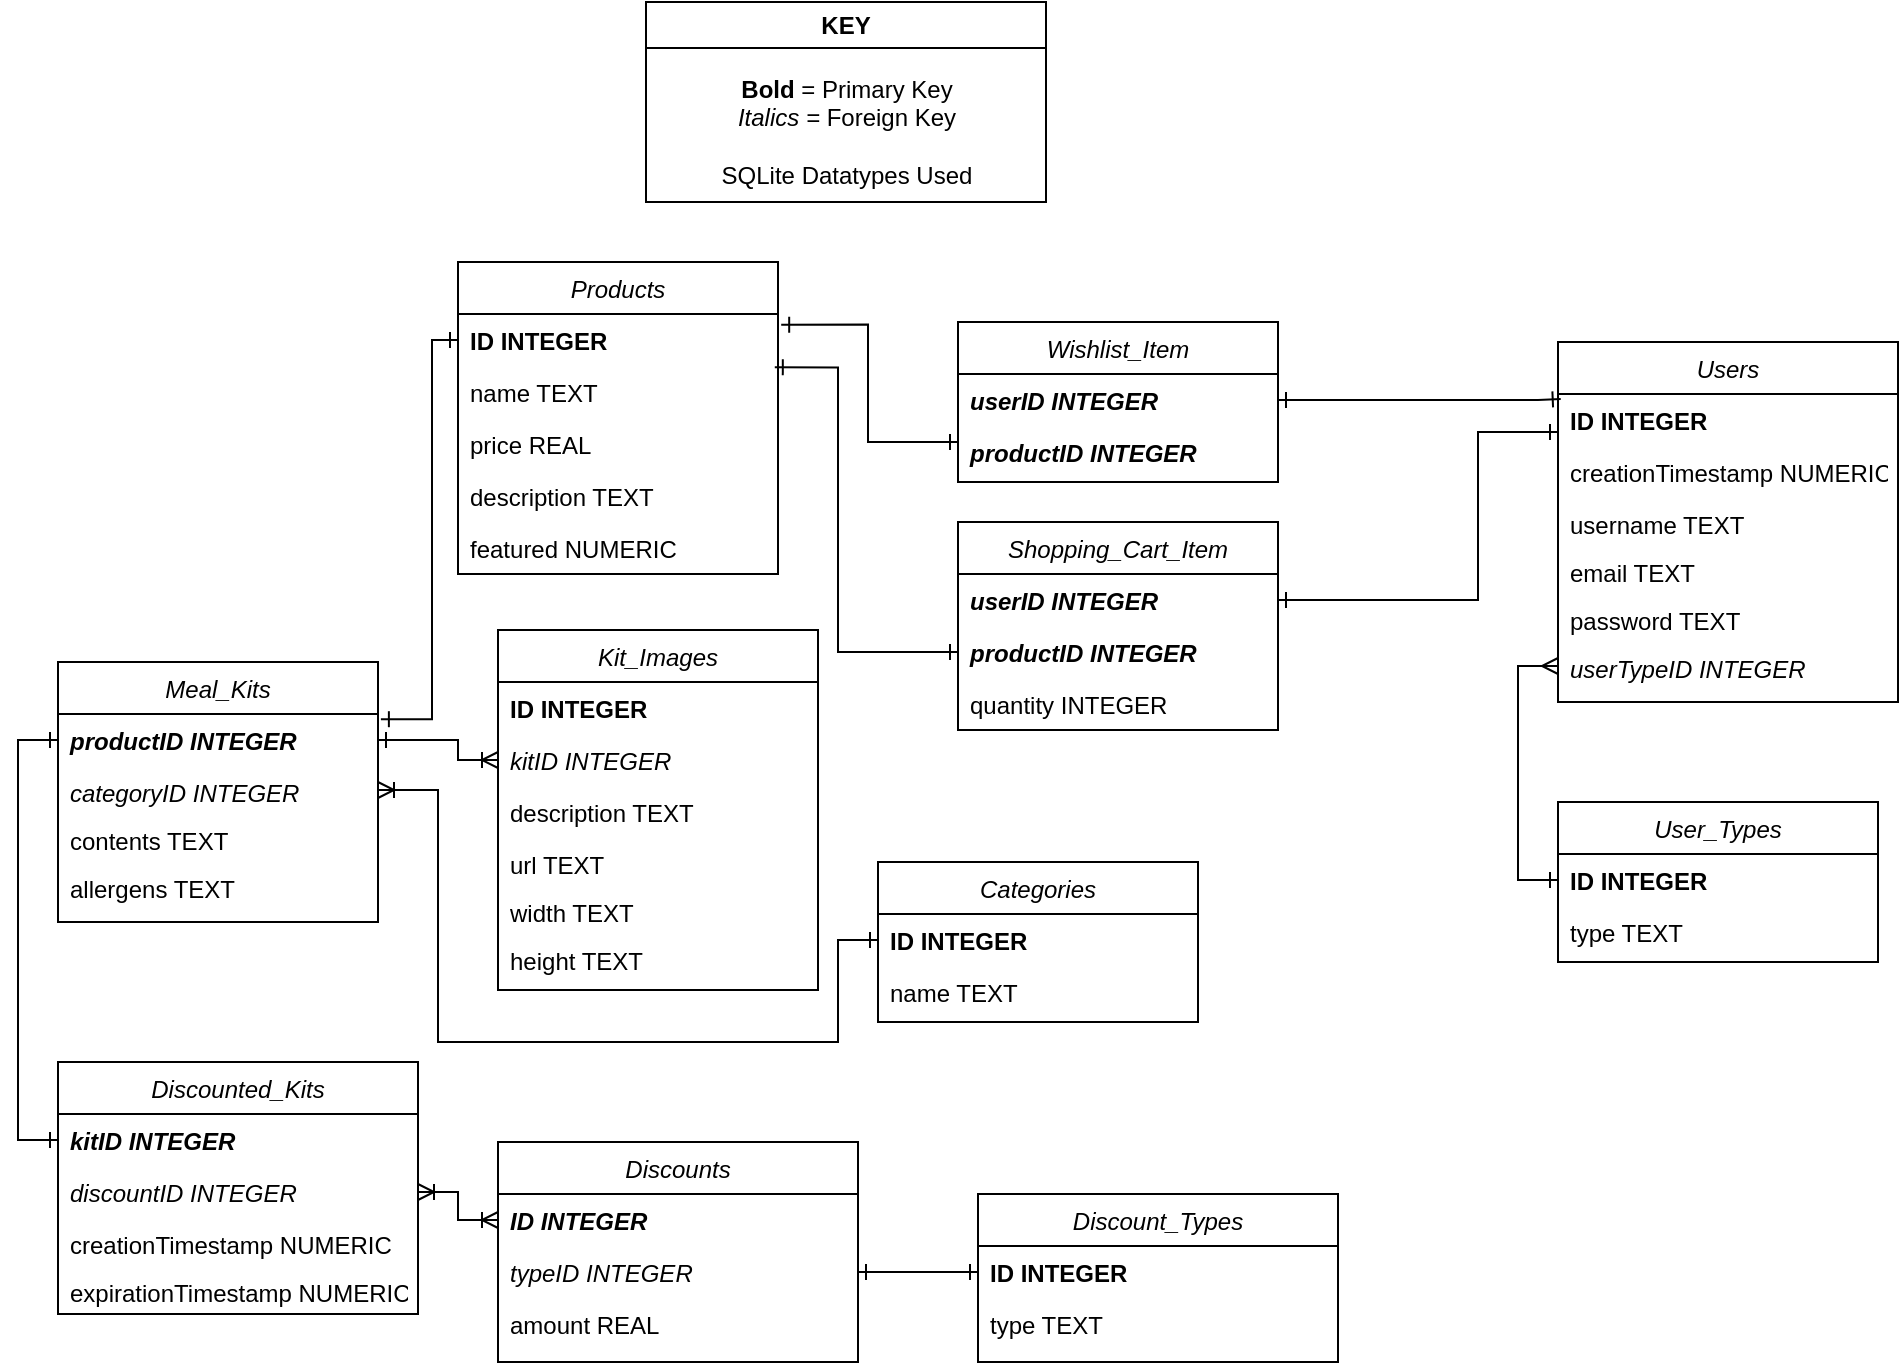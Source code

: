 <mxfile version="24.7.17">
  <diagram id="C5RBs43oDa-KdzZeNtuy" name="Page-1">
    <mxGraphModel dx="1517" dy="486" grid="1" gridSize="10" guides="1" tooltips="1" connect="1" arrows="1" fold="1" page="1" pageScale="1" pageWidth="827" pageHeight="1169" math="0" shadow="0">
      <root>
        <mxCell id="WIyWlLk6GJQsqaUBKTNV-0" />
        <mxCell id="WIyWlLk6GJQsqaUBKTNV-1" parent="WIyWlLk6GJQsqaUBKTNV-0" />
        <mxCell id="zkfFHV4jXpPFQw0GAbJ--0" value="Users" style="swimlane;fontStyle=2;align=center;verticalAlign=top;childLayout=stackLayout;horizontal=1;startSize=26;horizontalStack=0;resizeParent=1;resizeLast=0;collapsible=1;marginBottom=0;rounded=0;shadow=0;strokeWidth=1;" parent="WIyWlLk6GJQsqaUBKTNV-1" vertex="1">
          <mxGeometry x="770" y="180" width="170" height="180" as="geometry">
            <mxRectangle x="230" y="140" width="160" height="26" as="alternateBounds" />
          </mxGeometry>
        </mxCell>
        <mxCell id="zkfFHV4jXpPFQw0GAbJ--1" value="ID INTEGER" style="text;align=left;verticalAlign=top;spacingLeft=4;spacingRight=4;overflow=hidden;rotatable=0;points=[[0,0.5],[1,0.5]];portConstraint=eastwest;fontStyle=1" parent="zkfFHV4jXpPFQw0GAbJ--0" vertex="1">
          <mxGeometry y="26" width="170" height="26" as="geometry" />
        </mxCell>
        <mxCell id="zkfFHV4jXpPFQw0GAbJ--2" value="creationTimestamp NUMERIC" style="text;align=left;verticalAlign=top;spacingLeft=4;spacingRight=4;overflow=hidden;rotatable=0;points=[[0,0.5],[1,0.5]];portConstraint=eastwest;rounded=0;shadow=0;html=0;" parent="zkfFHV4jXpPFQw0GAbJ--0" vertex="1">
          <mxGeometry y="52" width="170" height="26" as="geometry" />
        </mxCell>
        <mxCell id="zkfFHV4jXpPFQw0GAbJ--3" value="username TEXT" style="text;align=left;verticalAlign=top;spacingLeft=4;spacingRight=4;overflow=hidden;rotatable=0;points=[[0,0.5],[1,0.5]];portConstraint=eastwest;rounded=0;shadow=0;html=0;" parent="zkfFHV4jXpPFQw0GAbJ--0" vertex="1">
          <mxGeometry y="78" width="170" height="24" as="geometry" />
        </mxCell>
        <mxCell id="zX4dNJxSZJSyG4nm-eYP-0" value="email TEXT" style="text;align=left;verticalAlign=top;spacingLeft=4;spacingRight=4;overflow=hidden;rotatable=0;points=[[0,0.5],[1,0.5]];portConstraint=eastwest;rounded=0;shadow=0;html=0;" parent="zkfFHV4jXpPFQw0GAbJ--0" vertex="1">
          <mxGeometry y="102" width="170" height="24" as="geometry" />
        </mxCell>
        <mxCell id="zX4dNJxSZJSyG4nm-eYP-1" value="password TEXT" style="text;align=left;verticalAlign=top;spacingLeft=4;spacingRight=4;overflow=hidden;rotatable=0;points=[[0,0.5],[1,0.5]];portConstraint=eastwest;rounded=0;shadow=0;html=0;" parent="zkfFHV4jXpPFQw0GAbJ--0" vertex="1">
          <mxGeometry y="126" width="170" height="24" as="geometry" />
        </mxCell>
        <mxCell id="zX4dNJxSZJSyG4nm-eYP-8" value="userTypeID INTEGER" style="text;align=left;verticalAlign=top;spacingLeft=4;spacingRight=4;overflow=hidden;rotatable=0;points=[[0,0.5],[1,0.5]];portConstraint=eastwest;rounded=0;shadow=0;html=0;fontStyle=2" parent="zkfFHV4jXpPFQw0GAbJ--0" vertex="1">
          <mxGeometry y="150" width="170" height="24" as="geometry" />
        </mxCell>
        <mxCell id="zX4dNJxSZJSyG4nm-eYP-2" value="Categories" style="swimlane;fontStyle=2;align=center;verticalAlign=top;childLayout=stackLayout;horizontal=1;startSize=26;horizontalStack=0;resizeParent=1;resizeLast=0;collapsible=1;marginBottom=0;rounded=0;shadow=0;strokeWidth=1;" parent="WIyWlLk6GJQsqaUBKTNV-1" vertex="1">
          <mxGeometry x="430" y="440" width="160" height="80" as="geometry">
            <mxRectangle x="230" y="140" width="160" height="26" as="alternateBounds" />
          </mxGeometry>
        </mxCell>
        <mxCell id="zX4dNJxSZJSyG4nm-eYP-3" value="ID INTEGER" style="text;align=left;verticalAlign=top;spacingLeft=4;spacingRight=4;overflow=hidden;rotatable=0;points=[[0,0.5],[1,0.5]];portConstraint=eastwest;fontStyle=1" parent="zX4dNJxSZJSyG4nm-eYP-2" vertex="1">
          <mxGeometry y="26" width="160" height="26" as="geometry" />
        </mxCell>
        <mxCell id="zX4dNJxSZJSyG4nm-eYP-4" value="name TEXT" style="text;align=left;verticalAlign=top;spacingLeft=4;spacingRight=4;overflow=hidden;rotatable=0;points=[[0,0.5],[1,0.5]];portConstraint=eastwest;rounded=0;shadow=0;html=0;" parent="zX4dNJxSZJSyG4nm-eYP-2" vertex="1">
          <mxGeometry y="52" width="160" height="26" as="geometry" />
        </mxCell>
        <mxCell id="zX4dNJxSZJSyG4nm-eYP-9" value="Meal_Kits" style="swimlane;fontStyle=2;align=center;verticalAlign=top;childLayout=stackLayout;horizontal=1;startSize=26;horizontalStack=0;resizeParent=1;resizeLast=0;collapsible=1;marginBottom=0;rounded=0;shadow=0;strokeWidth=1;" parent="WIyWlLk6GJQsqaUBKTNV-1" vertex="1">
          <mxGeometry x="20" y="340" width="160" height="130" as="geometry">
            <mxRectangle x="220" y="310" width="160" height="26" as="alternateBounds" />
          </mxGeometry>
        </mxCell>
        <mxCell id="zX4dNJxSZJSyG4nm-eYP-10" value="productID INTEGER" style="text;align=left;verticalAlign=top;spacingLeft=4;spacingRight=4;overflow=hidden;rotatable=0;points=[[0,0.5],[1,0.5]];portConstraint=eastwest;fontStyle=3" parent="zX4dNJxSZJSyG4nm-eYP-9" vertex="1">
          <mxGeometry y="26" width="160" height="26" as="geometry" />
        </mxCell>
        <mxCell id="zX4dNJxSZJSyG4nm-eYP-14" value="categoryID INTEGER" style="text;align=left;verticalAlign=top;spacingLeft=4;spacingRight=4;overflow=hidden;rotatable=0;points=[[0,0.5],[1,0.5]];portConstraint=eastwest;rounded=0;shadow=0;html=0;fontStyle=2" parent="zX4dNJxSZJSyG4nm-eYP-9" vertex="1">
          <mxGeometry y="52" width="160" height="24" as="geometry" />
        </mxCell>
        <mxCell id="zX4dNJxSZJSyG4nm-eYP-33" value="contents TEXT" style="text;align=left;verticalAlign=top;spacingLeft=4;spacingRight=4;overflow=hidden;rotatable=0;points=[[0,0.5],[1,0.5]];portConstraint=eastwest;rounded=0;shadow=0;html=0;" parent="zX4dNJxSZJSyG4nm-eYP-9" vertex="1">
          <mxGeometry y="76" width="160" height="24" as="geometry" />
        </mxCell>
        <mxCell id="zX4dNJxSZJSyG4nm-eYP-34" value="allergens TEXT" style="text;align=left;verticalAlign=top;spacingLeft=4;spacingRight=4;overflow=hidden;rotatable=0;points=[[0,0.5],[1,0.5]];portConstraint=eastwest;rounded=0;shadow=0;html=0;" parent="zX4dNJxSZJSyG4nm-eYP-9" vertex="1">
          <mxGeometry y="100" width="160" height="24" as="geometry" />
        </mxCell>
        <mxCell id="zX4dNJxSZJSyG4nm-eYP-15" value="Kit_Images" style="swimlane;fontStyle=2;align=center;verticalAlign=top;childLayout=stackLayout;horizontal=1;startSize=26;horizontalStack=0;resizeParent=1;resizeLast=0;collapsible=1;marginBottom=0;rounded=0;shadow=0;strokeWidth=1;" parent="WIyWlLk6GJQsqaUBKTNV-1" vertex="1">
          <mxGeometry x="240" y="324" width="160" height="180" as="geometry">
            <mxRectangle x="230" y="140" width="160" height="26" as="alternateBounds" />
          </mxGeometry>
        </mxCell>
        <mxCell id="zX4dNJxSZJSyG4nm-eYP-60" value="ID INTEGER" style="text;align=left;verticalAlign=top;spacingLeft=4;spacingRight=4;overflow=hidden;rotatable=0;points=[[0,0.5],[1,0.5]];portConstraint=eastwest;rounded=0;shadow=0;html=0;fontStyle=1" parent="zX4dNJxSZJSyG4nm-eYP-15" vertex="1">
          <mxGeometry y="26" width="160" height="26" as="geometry" />
        </mxCell>
        <mxCell id="zX4dNJxSZJSyG4nm-eYP-17" value="kitID INTEGER" style="text;align=left;verticalAlign=top;spacingLeft=4;spacingRight=4;overflow=hidden;rotatable=0;points=[[0,0.5],[1,0.5]];portConstraint=eastwest;rounded=0;shadow=0;html=0;fontStyle=2" parent="zX4dNJxSZJSyG4nm-eYP-15" vertex="1">
          <mxGeometry y="52" width="160" height="26" as="geometry" />
        </mxCell>
        <mxCell id="zX4dNJxSZJSyG4nm-eYP-28" value="description TEXT" style="text;align=left;verticalAlign=top;spacingLeft=4;spacingRight=4;overflow=hidden;rotatable=0;points=[[0,0.5],[1,0.5]];portConstraint=eastwest;rounded=0;shadow=0;html=0;fontStyle=0" parent="zX4dNJxSZJSyG4nm-eYP-15" vertex="1">
          <mxGeometry y="78" width="160" height="26" as="geometry" />
        </mxCell>
        <mxCell id="zX4dNJxSZJSyG4nm-eYP-18" value="url TEXT" style="text;align=left;verticalAlign=top;spacingLeft=4;spacingRight=4;overflow=hidden;rotatable=0;points=[[0,0.5],[1,0.5]];portConstraint=eastwest;rounded=0;shadow=0;html=0;" parent="zX4dNJxSZJSyG4nm-eYP-15" vertex="1">
          <mxGeometry y="104" width="160" height="24" as="geometry" />
        </mxCell>
        <mxCell id="zX4dNJxSZJSyG4nm-eYP-19" value="width TEXT" style="text;align=left;verticalAlign=top;spacingLeft=4;spacingRight=4;overflow=hidden;rotatable=0;points=[[0,0.5],[1,0.5]];portConstraint=eastwest;rounded=0;shadow=0;html=0;" parent="zX4dNJxSZJSyG4nm-eYP-15" vertex="1">
          <mxGeometry y="128" width="160" height="24" as="geometry" />
        </mxCell>
        <mxCell id="zX4dNJxSZJSyG4nm-eYP-20" value="height TEXT" style="text;align=left;verticalAlign=top;spacingLeft=4;spacingRight=4;overflow=hidden;rotatable=0;points=[[0,0.5],[1,0.5]];portConstraint=eastwest;rounded=0;shadow=0;html=0;" parent="zX4dNJxSZJSyG4nm-eYP-15" vertex="1">
          <mxGeometry y="152" width="160" height="28" as="geometry" />
        </mxCell>
        <mxCell id="zX4dNJxSZJSyG4nm-eYP-23" value="Discounted_Kits" style="swimlane;fontStyle=2;align=center;verticalAlign=top;childLayout=stackLayout;horizontal=1;startSize=26;horizontalStack=0;resizeParent=1;resizeLast=0;collapsible=1;marginBottom=0;rounded=0;shadow=0;strokeWidth=1;" parent="WIyWlLk6GJQsqaUBKTNV-1" vertex="1">
          <mxGeometry x="20" y="540" width="180" height="126" as="geometry">
            <mxRectangle x="230" y="140" width="160" height="26" as="alternateBounds" />
          </mxGeometry>
        </mxCell>
        <mxCell id="zX4dNJxSZJSyG4nm-eYP-24" value="kitID INTEGER" style="text;align=left;verticalAlign=top;spacingLeft=4;spacingRight=4;overflow=hidden;rotatable=0;points=[[0,0.5],[1,0.5]];portConstraint=eastwest;fontStyle=3" parent="zX4dNJxSZJSyG4nm-eYP-23" vertex="1">
          <mxGeometry y="26" width="180" height="26" as="geometry" />
        </mxCell>
        <mxCell id="zX4dNJxSZJSyG4nm-eYP-25" value="discountID INTEGER" style="text;align=left;verticalAlign=top;spacingLeft=4;spacingRight=4;overflow=hidden;rotatable=0;points=[[0,0.5],[1,0.5]];portConstraint=eastwest;rounded=0;shadow=0;html=0;fontStyle=2" parent="zX4dNJxSZJSyG4nm-eYP-23" vertex="1">
          <mxGeometry y="52" width="180" height="26" as="geometry" />
        </mxCell>
        <mxCell id="zX4dNJxSZJSyG4nm-eYP-26" value="creationTimestamp NUMERIC" style="text;align=left;verticalAlign=top;spacingLeft=4;spacingRight=4;overflow=hidden;rotatable=0;points=[[0,0.5],[1,0.5]];portConstraint=eastwest;rounded=0;shadow=0;html=0;" parent="zX4dNJxSZJSyG4nm-eYP-23" vertex="1">
          <mxGeometry y="78" width="180" height="24" as="geometry" />
        </mxCell>
        <mxCell id="zX4dNJxSZJSyG4nm-eYP-27" value="expirationTimestamp NUMERIC" style="text;align=left;verticalAlign=top;spacingLeft=4;spacingRight=4;overflow=hidden;rotatable=0;points=[[0,0.5],[1,0.5]];portConstraint=eastwest;rounded=0;shadow=0;html=0;" parent="zX4dNJxSZJSyG4nm-eYP-23" vertex="1">
          <mxGeometry y="102" width="180" height="24" as="geometry" />
        </mxCell>
        <mxCell id="zX4dNJxSZJSyG4nm-eYP-29" value="Wishlist_Item" style="swimlane;fontStyle=2;align=center;verticalAlign=top;childLayout=stackLayout;horizontal=1;startSize=26;horizontalStack=0;resizeParent=1;resizeLast=0;collapsible=1;marginBottom=0;rounded=0;shadow=0;strokeWidth=1;" parent="WIyWlLk6GJQsqaUBKTNV-1" vertex="1">
          <mxGeometry x="470" y="170" width="160" height="80" as="geometry">
            <mxRectangle x="230" y="140" width="160" height="26" as="alternateBounds" />
          </mxGeometry>
        </mxCell>
        <mxCell id="zX4dNJxSZJSyG4nm-eYP-30" value="userID INTEGER" style="text;align=left;verticalAlign=top;spacingLeft=4;spacingRight=4;overflow=hidden;rotatable=0;points=[[0,0.5],[1,0.5]];portConstraint=eastwest;fontStyle=3" parent="zX4dNJxSZJSyG4nm-eYP-29" vertex="1">
          <mxGeometry y="26" width="160" height="26" as="geometry" />
        </mxCell>
        <mxCell id="zX4dNJxSZJSyG4nm-eYP-31" value="productID INTEGER" style="text;align=left;verticalAlign=top;spacingLeft=4;spacingRight=4;overflow=hidden;rotatable=0;points=[[0,0.5],[1,0.5]];portConstraint=eastwest;rounded=0;shadow=0;html=0;fontStyle=3" parent="zX4dNJxSZJSyG4nm-eYP-29" vertex="1">
          <mxGeometry y="52" width="160" height="26" as="geometry" />
        </mxCell>
        <mxCell id="zX4dNJxSZJSyG4nm-eYP-47" value="Products" style="swimlane;fontStyle=2;align=center;verticalAlign=top;childLayout=stackLayout;horizontal=1;startSize=26;horizontalStack=0;resizeParent=1;resizeLast=0;collapsible=1;marginBottom=0;rounded=0;shadow=0;strokeWidth=1;" parent="WIyWlLk6GJQsqaUBKTNV-1" vertex="1">
          <mxGeometry x="220" y="140" width="160" height="156" as="geometry">
            <mxRectangle x="230" y="140" width="160" height="26" as="alternateBounds" />
          </mxGeometry>
        </mxCell>
        <mxCell id="zX4dNJxSZJSyG4nm-eYP-48" value="ID INTEGER" style="text;align=left;verticalAlign=top;spacingLeft=4;spacingRight=4;overflow=hidden;rotatable=0;points=[[0,0.5],[1,0.5]];portConstraint=eastwest;fontStyle=1" parent="zX4dNJxSZJSyG4nm-eYP-47" vertex="1">
          <mxGeometry y="26" width="160" height="26" as="geometry" />
        </mxCell>
        <mxCell id="zX4dNJxSZJSyG4nm-eYP-49" value="name TEXT" style="text;align=left;verticalAlign=top;spacingLeft=4;spacingRight=4;overflow=hidden;rotatable=0;points=[[0,0.5],[1,0.5]];portConstraint=eastwest;rounded=0;shadow=0;html=0;" parent="zX4dNJxSZJSyG4nm-eYP-47" vertex="1">
          <mxGeometry y="52" width="160" height="26" as="geometry" />
        </mxCell>
        <mxCell id="zX4dNJxSZJSyG4nm-eYP-50" value="price REAL" style="text;align=left;verticalAlign=top;spacingLeft=4;spacingRight=4;overflow=hidden;rotatable=0;points=[[0,0.5],[1,0.5]];portConstraint=eastwest;rounded=0;shadow=0;html=0;" parent="zX4dNJxSZJSyG4nm-eYP-47" vertex="1">
          <mxGeometry y="78" width="160" height="26" as="geometry" />
        </mxCell>
        <mxCell id="zX4dNJxSZJSyG4nm-eYP-51" value="description TEXT" style="text;align=left;verticalAlign=top;spacingLeft=4;spacingRight=4;overflow=hidden;rotatable=0;points=[[0,0.5],[1,0.5]];portConstraint=eastwest;rounded=0;shadow=0;html=0;" parent="zX4dNJxSZJSyG4nm-eYP-47" vertex="1">
          <mxGeometry y="104" width="160" height="26" as="geometry" />
        </mxCell>
        <mxCell id="FHBaqvQRTzili92EuZf_-28" value="featured NUMERIC" style="text;align=left;verticalAlign=top;spacingLeft=4;spacingRight=4;overflow=hidden;rotatable=0;points=[[0,0.5],[1,0.5]];portConstraint=eastwest;rounded=0;shadow=0;html=0;" vertex="1" parent="zX4dNJxSZJSyG4nm-eYP-47">
          <mxGeometry y="130" width="160" height="26" as="geometry" />
        </mxCell>
        <mxCell id="zX4dNJxSZJSyG4nm-eYP-52" value="Shopping_Cart_Item" style="swimlane;fontStyle=2;align=center;verticalAlign=top;childLayout=stackLayout;horizontal=1;startSize=26;horizontalStack=0;resizeParent=1;resizeLast=0;collapsible=1;marginBottom=0;rounded=0;shadow=0;strokeWidth=1;" parent="WIyWlLk6GJQsqaUBKTNV-1" vertex="1">
          <mxGeometry x="470" y="270" width="160" height="104" as="geometry">
            <mxRectangle x="470" y="100" width="160" height="26" as="alternateBounds" />
          </mxGeometry>
        </mxCell>
        <mxCell id="zX4dNJxSZJSyG4nm-eYP-53" value="userID INTEGER" style="text;align=left;verticalAlign=top;spacingLeft=4;spacingRight=4;overflow=hidden;rotatable=0;points=[[0,0.5],[1,0.5]];portConstraint=eastwest;fontStyle=3" parent="zX4dNJxSZJSyG4nm-eYP-52" vertex="1">
          <mxGeometry y="26" width="160" height="26" as="geometry" />
        </mxCell>
        <mxCell id="zX4dNJxSZJSyG4nm-eYP-54" value="productID INTEGER" style="text;align=left;verticalAlign=top;spacingLeft=4;spacingRight=4;overflow=hidden;rotatable=0;points=[[0,0.5],[1,0.5]];portConstraint=eastwest;rounded=0;shadow=0;html=0;fontStyle=3" parent="zX4dNJxSZJSyG4nm-eYP-52" vertex="1">
          <mxGeometry y="52" width="160" height="26" as="geometry" />
        </mxCell>
        <mxCell id="zX4dNJxSZJSyG4nm-eYP-55" value="quantity INTEGER" style="text;align=left;verticalAlign=top;spacingLeft=4;spacingRight=4;overflow=hidden;rotatable=0;points=[[0,0.5],[1,0.5]];portConstraint=eastwest;rounded=0;shadow=0;html=0;fontStyle=0" parent="zX4dNJxSZJSyG4nm-eYP-52" vertex="1">
          <mxGeometry y="78" width="160" height="26" as="geometry" />
        </mxCell>
        <mxCell id="zX4dNJxSZJSyG4nm-eYP-58" style="edgeStyle=orthogonalEdgeStyle;rounded=0;orthogonalLoop=1;jettySize=auto;html=1;exitX=0;exitY=0.5;exitDx=0;exitDy=0;entryX=1;entryY=0.5;entryDx=0;entryDy=0;endArrow=ERone;endFill=0;startArrow=ERoneToMany;startFill=0;" parent="WIyWlLk6GJQsqaUBKTNV-1" source="zX4dNJxSZJSyG4nm-eYP-17" target="zX4dNJxSZJSyG4nm-eYP-10" edge="1">
          <mxGeometry relative="1" as="geometry">
            <Array as="points">
              <mxPoint x="220" y="389" />
              <mxPoint x="220" y="379" />
            </Array>
          </mxGeometry>
        </mxCell>
        <mxCell id="zX4dNJxSZJSyG4nm-eYP-59" style="edgeStyle=orthogonalEdgeStyle;rounded=0;orthogonalLoop=1;jettySize=auto;html=1;exitX=0;exitY=0.5;exitDx=0;exitDy=0;entryX=1.009;entryY=0.1;entryDx=0;entryDy=0;entryPerimeter=0;endArrow=ERone;endFill=0;startArrow=ERone;startFill=0;" parent="WIyWlLk6GJQsqaUBKTNV-1" source="zX4dNJxSZJSyG4nm-eYP-48" target="zX4dNJxSZJSyG4nm-eYP-10" edge="1">
          <mxGeometry relative="1" as="geometry">
            <Array as="points">
              <mxPoint x="207" y="179" />
              <mxPoint x="207" y="369" />
            </Array>
          </mxGeometry>
        </mxCell>
        <mxCell id="zX4dNJxSZJSyG4nm-eYP-61" style="edgeStyle=orthogonalEdgeStyle;rounded=0;orthogonalLoop=1;jettySize=auto;html=1;exitX=0;exitY=0.5;exitDx=0;exitDy=0;entryX=1;entryY=0.5;entryDx=0;entryDy=0;endArrow=ERoneToMany;endFill=0;startArrow=ERone;startFill=0;" parent="WIyWlLk6GJQsqaUBKTNV-1" source="zX4dNJxSZJSyG4nm-eYP-3" target="zX4dNJxSZJSyG4nm-eYP-14" edge="1">
          <mxGeometry relative="1" as="geometry">
            <Array as="points">
              <mxPoint x="410" y="479" />
              <mxPoint x="410" y="530" />
              <mxPoint x="210" y="530" />
              <mxPoint x="210" y="404" />
            </Array>
          </mxGeometry>
        </mxCell>
        <mxCell id="zX4dNJxSZJSyG4nm-eYP-62" style="edgeStyle=orthogonalEdgeStyle;rounded=0;orthogonalLoop=1;jettySize=auto;html=1;exitX=0;exitY=0.5;exitDx=0;exitDy=0;entryX=0;entryY=0.5;entryDx=0;entryDy=0;endArrow=ERone;endFill=0;startArrow=ERone;startFill=0;" parent="WIyWlLk6GJQsqaUBKTNV-1" source="zX4dNJxSZJSyG4nm-eYP-24" target="zX4dNJxSZJSyG4nm-eYP-10" edge="1">
          <mxGeometry relative="1" as="geometry" />
        </mxCell>
        <mxCell id="zX4dNJxSZJSyG4nm-eYP-63" style="edgeStyle=orthogonalEdgeStyle;rounded=0;orthogonalLoop=1;jettySize=auto;html=1;entryX=0.008;entryY=0.097;entryDx=0;entryDy=0;exitX=1;exitY=0.5;exitDx=0;exitDy=0;endArrow=ERone;endFill=0;startArrow=ERone;startFill=0;entryPerimeter=0;" parent="WIyWlLk6GJQsqaUBKTNV-1" source="zX4dNJxSZJSyG4nm-eYP-30" target="zkfFHV4jXpPFQw0GAbJ--1" edge="1">
          <mxGeometry relative="1" as="geometry">
            <Array as="points">
              <mxPoint x="760" y="209" />
            </Array>
          </mxGeometry>
        </mxCell>
        <mxCell id="zX4dNJxSZJSyG4nm-eYP-64" style="edgeStyle=orthogonalEdgeStyle;rounded=0;orthogonalLoop=1;jettySize=auto;html=1;exitX=1;exitY=0.5;exitDx=0;exitDy=0;endArrow=ERone;endFill=0;startArrow=ERone;startFill=0;entryX=0;entryY=0.25;entryDx=0;entryDy=0;" parent="WIyWlLk6GJQsqaUBKTNV-1" source="zX4dNJxSZJSyG4nm-eYP-53" target="zkfFHV4jXpPFQw0GAbJ--0" edge="1">
          <mxGeometry relative="1" as="geometry">
            <mxPoint x="770" y="230" as="targetPoint" />
            <Array as="points">
              <mxPoint x="730" y="309" />
              <mxPoint x="730" y="225" />
            </Array>
          </mxGeometry>
        </mxCell>
        <mxCell id="zX4dNJxSZJSyG4nm-eYP-65" style="edgeStyle=orthogonalEdgeStyle;rounded=0;orthogonalLoop=1;jettySize=auto;html=1;exitX=0;exitY=0.75;exitDx=0;exitDy=0;entryX=1.01;entryY=0.205;entryDx=0;entryDy=0;entryPerimeter=0;endArrow=ERone;endFill=0;startArrow=ERone;startFill=0;" parent="WIyWlLk6GJQsqaUBKTNV-1" source="zX4dNJxSZJSyG4nm-eYP-29" target="zX4dNJxSZJSyG4nm-eYP-48" edge="1">
          <mxGeometry relative="1" as="geometry" />
        </mxCell>
        <mxCell id="zX4dNJxSZJSyG4nm-eYP-66" style="edgeStyle=orthogonalEdgeStyle;rounded=0;orthogonalLoop=1;jettySize=auto;html=1;exitX=0;exitY=0.5;exitDx=0;exitDy=0;entryX=0.99;entryY=1.026;entryDx=0;entryDy=0;entryPerimeter=0;startArrow=ERone;startFill=0;endArrow=ERone;endFill=0;" parent="WIyWlLk6GJQsqaUBKTNV-1" source="zX4dNJxSZJSyG4nm-eYP-54" target="zX4dNJxSZJSyG4nm-eYP-48" edge="1">
          <mxGeometry relative="1" as="geometry">
            <Array as="points">
              <mxPoint x="410" y="335" />
              <mxPoint x="410" y="193" />
            </Array>
          </mxGeometry>
        </mxCell>
        <mxCell id="FHBaqvQRTzili92EuZf_-5" value="KEY" style="swimlane;whiteSpace=wrap;html=1;" vertex="1" parent="WIyWlLk6GJQsqaUBKTNV-1">
          <mxGeometry x="314" y="10" width="200" height="100" as="geometry" />
        </mxCell>
        <mxCell id="FHBaqvQRTzili92EuZf_-6" value="&lt;b&gt;Bold &lt;/b&gt;= Primary Key&lt;div&gt;&lt;i&gt;Italics = &lt;/i&gt;Foreign Key&lt;/div&gt;&lt;div&gt;&lt;br&gt;&lt;/div&gt;&lt;div&gt;SQLite Datatypes Used&lt;/div&gt;" style="text;html=1;align=center;verticalAlign=middle;resizable=0;points=[];autosize=1;strokeColor=none;fillColor=none;imageWidth=24;" vertex="1" parent="FHBaqvQRTzili92EuZf_-5">
          <mxGeometry x="25" y="30" width="150" height="70" as="geometry" />
        </mxCell>
        <mxCell id="FHBaqvQRTzili92EuZf_-9" value="Discounts" style="swimlane;fontStyle=2;align=center;verticalAlign=top;childLayout=stackLayout;horizontal=1;startSize=26;horizontalStack=0;resizeParent=1;resizeLast=0;collapsible=1;marginBottom=0;rounded=0;shadow=0;strokeWidth=1;" vertex="1" parent="WIyWlLk6GJQsqaUBKTNV-1">
          <mxGeometry x="240" y="580" width="180" height="110" as="geometry">
            <mxRectangle x="230" y="140" width="160" height="26" as="alternateBounds" />
          </mxGeometry>
        </mxCell>
        <mxCell id="FHBaqvQRTzili92EuZf_-21" value="ID INTEGER" style="text;align=left;verticalAlign=top;spacingLeft=4;spacingRight=4;overflow=hidden;rotatable=0;points=[[0,0.5],[1,0.5]];portConstraint=eastwest;fontStyle=3" vertex="1" parent="FHBaqvQRTzili92EuZf_-9">
          <mxGeometry y="26" width="180" height="26" as="geometry" />
        </mxCell>
        <mxCell id="FHBaqvQRTzili92EuZf_-15" value="typeID INTEGER" style="text;align=left;verticalAlign=top;spacingLeft=4;spacingRight=4;overflow=hidden;rotatable=0;points=[[0,0.5],[1,0.5]];portConstraint=eastwest;rounded=0;shadow=0;html=0;fontStyle=2" vertex="1" parent="FHBaqvQRTzili92EuZf_-9">
          <mxGeometry y="52" width="180" height="26" as="geometry" />
        </mxCell>
        <mxCell id="FHBaqvQRTzili92EuZf_-11" value="amount REAL" style="text;align=left;verticalAlign=top;spacingLeft=4;spacingRight=4;overflow=hidden;rotatable=0;points=[[0,0.5],[1,0.5]];portConstraint=eastwest;rounded=0;shadow=0;html=0;" vertex="1" parent="FHBaqvQRTzili92EuZf_-9">
          <mxGeometry y="78" width="180" height="26" as="geometry" />
        </mxCell>
        <mxCell id="FHBaqvQRTzili92EuZf_-16" value="Discount_Types" style="swimlane;fontStyle=2;align=center;verticalAlign=top;childLayout=stackLayout;horizontal=1;startSize=26;horizontalStack=0;resizeParent=1;resizeLast=0;collapsible=1;marginBottom=0;rounded=0;shadow=0;strokeWidth=1;" vertex="1" parent="WIyWlLk6GJQsqaUBKTNV-1">
          <mxGeometry x="480" y="606" width="180" height="84" as="geometry">
            <mxRectangle x="230" y="140" width="160" height="26" as="alternateBounds" />
          </mxGeometry>
        </mxCell>
        <mxCell id="FHBaqvQRTzili92EuZf_-18" value="ID INTEGER" style="text;align=left;verticalAlign=top;spacingLeft=4;spacingRight=4;overflow=hidden;rotatable=0;points=[[0,0.5],[1,0.5]];portConstraint=eastwest;rounded=0;shadow=0;html=0;fontStyle=1" vertex="1" parent="FHBaqvQRTzili92EuZf_-16">
          <mxGeometry y="26" width="180" height="26" as="geometry" />
        </mxCell>
        <mxCell id="FHBaqvQRTzili92EuZf_-19" value="type TEXT" style="text;align=left;verticalAlign=top;spacingLeft=4;spacingRight=4;overflow=hidden;rotatable=0;points=[[0,0.5],[1,0.5]];portConstraint=eastwest;rounded=0;shadow=0;html=0;" vertex="1" parent="FHBaqvQRTzili92EuZf_-16">
          <mxGeometry y="52" width="180" height="26" as="geometry" />
        </mxCell>
        <mxCell id="FHBaqvQRTzili92EuZf_-20" style="edgeStyle=orthogonalEdgeStyle;rounded=0;orthogonalLoop=1;jettySize=auto;html=1;exitX=1;exitY=0.5;exitDx=0;exitDy=0;entryX=0;entryY=0.5;entryDx=0;entryDy=0;endArrow=ERone;endFill=0;startArrow=ERone;startFill=0;" edge="1" parent="WIyWlLk6GJQsqaUBKTNV-1" source="FHBaqvQRTzili92EuZf_-15" target="FHBaqvQRTzili92EuZf_-18">
          <mxGeometry relative="1" as="geometry" />
        </mxCell>
        <mxCell id="FHBaqvQRTzili92EuZf_-22" style="edgeStyle=orthogonalEdgeStyle;rounded=0;orthogonalLoop=1;jettySize=auto;html=1;exitX=1;exitY=0.5;exitDx=0;exitDy=0;entryX=0;entryY=0.5;entryDx=0;entryDy=0;endArrow=ERoneToMany;endFill=0;startArrow=ERoneToMany;startFill=0;" edge="1" parent="WIyWlLk6GJQsqaUBKTNV-1" source="zX4dNJxSZJSyG4nm-eYP-25" target="FHBaqvQRTzili92EuZf_-21">
          <mxGeometry relative="1" as="geometry" />
        </mxCell>
        <mxCell id="FHBaqvQRTzili92EuZf_-23" value="User_Types" style="swimlane;fontStyle=2;align=center;verticalAlign=top;childLayout=stackLayout;horizontal=1;startSize=26;horizontalStack=0;resizeParent=1;resizeLast=0;collapsible=1;marginBottom=0;rounded=0;shadow=0;strokeWidth=1;" vertex="1" parent="WIyWlLk6GJQsqaUBKTNV-1">
          <mxGeometry x="770" y="410" width="160" height="80" as="geometry">
            <mxRectangle x="230" y="140" width="160" height="26" as="alternateBounds" />
          </mxGeometry>
        </mxCell>
        <mxCell id="FHBaqvQRTzili92EuZf_-24" value="ID INTEGER" style="text;align=left;verticalAlign=top;spacingLeft=4;spacingRight=4;overflow=hidden;rotatable=0;points=[[0,0.5],[1,0.5]];portConstraint=eastwest;fontStyle=1" vertex="1" parent="FHBaqvQRTzili92EuZf_-23">
          <mxGeometry y="26" width="160" height="26" as="geometry" />
        </mxCell>
        <mxCell id="FHBaqvQRTzili92EuZf_-25" value="type TEXT" style="text;align=left;verticalAlign=top;spacingLeft=4;spacingRight=4;overflow=hidden;rotatable=0;points=[[0,0.5],[1,0.5]];portConstraint=eastwest;rounded=0;shadow=0;html=0;" vertex="1" parent="FHBaqvQRTzili92EuZf_-23">
          <mxGeometry y="52" width="160" height="26" as="geometry" />
        </mxCell>
        <mxCell id="FHBaqvQRTzili92EuZf_-26" style="edgeStyle=orthogonalEdgeStyle;rounded=0;orthogonalLoop=1;jettySize=auto;html=1;exitX=0;exitY=0.5;exitDx=0;exitDy=0;entryX=0;entryY=0.5;entryDx=0;entryDy=0;endArrow=ERmany;endFill=0;startArrow=ERone;startFill=0;" edge="1" parent="WIyWlLk6GJQsqaUBKTNV-1" source="FHBaqvQRTzili92EuZf_-24" target="zX4dNJxSZJSyG4nm-eYP-8">
          <mxGeometry relative="1" as="geometry" />
        </mxCell>
      </root>
    </mxGraphModel>
  </diagram>
</mxfile>
